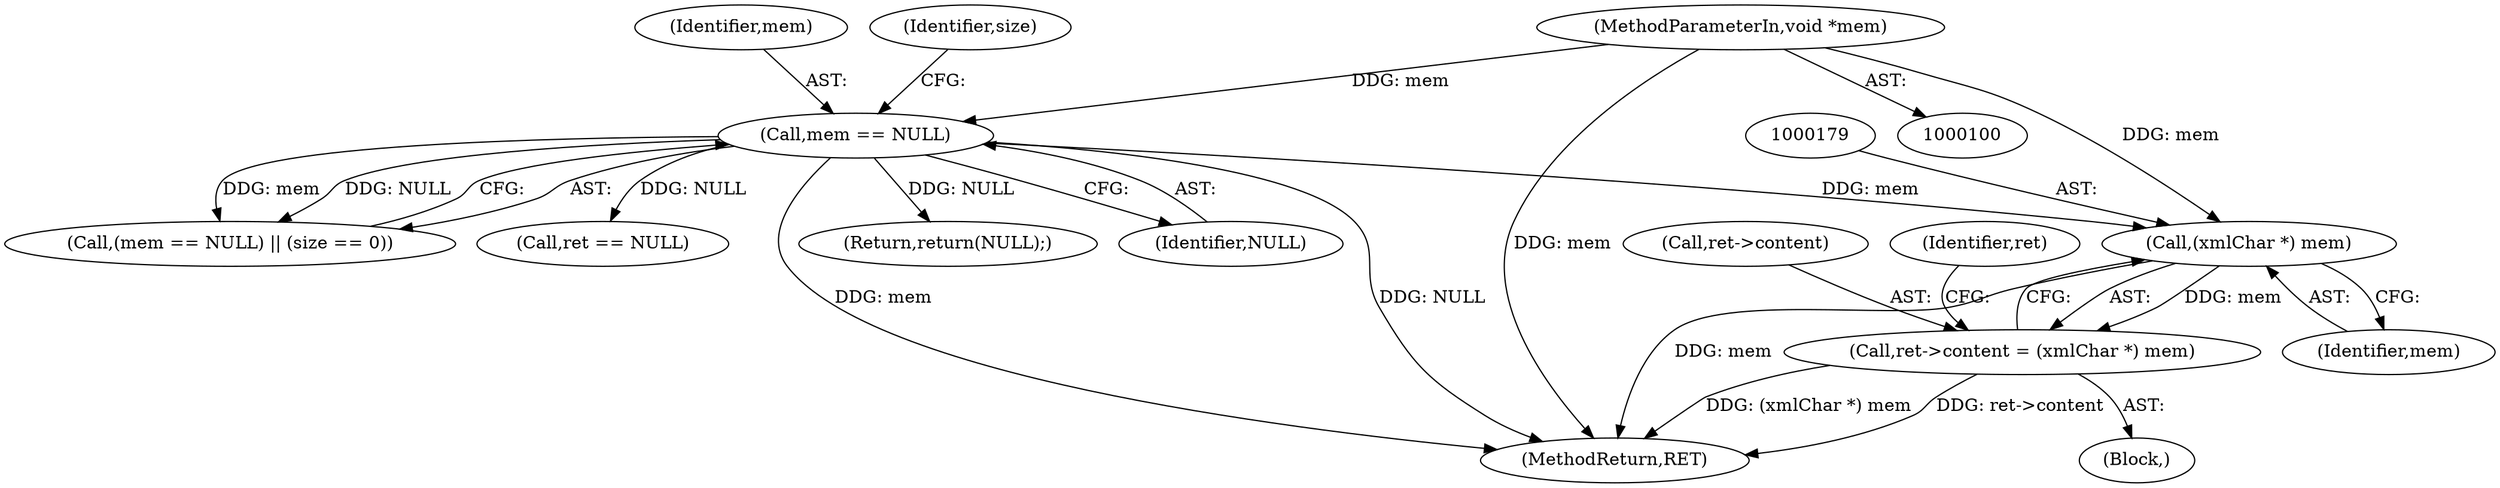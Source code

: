 digraph "1_Chrome_ce1446c00f0fd8f5a3b00727421be2124cb7370f_4@pointer" {
"1000178" [label="(Call,(xmlChar *) mem)"];
"1000107" [label="(Call,mem == NULL)"];
"1000101" [label="(MethodParameterIn,void *mem)"];
"1000174" [label="(Call,ret->content = (xmlChar *) mem)"];
"1000108" [label="(Identifier,mem)"];
"1000175" [label="(Call,ret->content)"];
"1000123" [label="(Call,ret == NULL)"];
"1000103" [label="(Block,)"];
"1000109" [label="(Identifier,NULL)"];
"1000183" [label="(Identifier,ret)"];
"1000180" [label="(Identifier,mem)"];
"1000101" [label="(MethodParameterIn,void *mem)"];
"1000111" [label="(Identifier,size)"];
"1000113" [label="(Return,return(NULL);)"];
"1000193" [label="(MethodReturn,RET)"];
"1000178" [label="(Call,(xmlChar *) mem)"];
"1000106" [label="(Call,(mem == NULL) || (size == 0))"];
"1000174" [label="(Call,ret->content = (xmlChar *) mem)"];
"1000107" [label="(Call,mem == NULL)"];
"1000178" -> "1000174"  [label="AST: "];
"1000178" -> "1000180"  [label="CFG: "];
"1000179" -> "1000178"  [label="AST: "];
"1000180" -> "1000178"  [label="AST: "];
"1000174" -> "1000178"  [label="CFG: "];
"1000178" -> "1000193"  [label="DDG: mem"];
"1000178" -> "1000174"  [label="DDG: mem"];
"1000107" -> "1000178"  [label="DDG: mem"];
"1000101" -> "1000178"  [label="DDG: mem"];
"1000107" -> "1000106"  [label="AST: "];
"1000107" -> "1000109"  [label="CFG: "];
"1000108" -> "1000107"  [label="AST: "];
"1000109" -> "1000107"  [label="AST: "];
"1000111" -> "1000107"  [label="CFG: "];
"1000106" -> "1000107"  [label="CFG: "];
"1000107" -> "1000193"  [label="DDG: mem"];
"1000107" -> "1000193"  [label="DDG: NULL"];
"1000107" -> "1000106"  [label="DDG: mem"];
"1000107" -> "1000106"  [label="DDG: NULL"];
"1000101" -> "1000107"  [label="DDG: mem"];
"1000107" -> "1000113"  [label="DDG: NULL"];
"1000107" -> "1000123"  [label="DDG: NULL"];
"1000101" -> "1000100"  [label="AST: "];
"1000101" -> "1000193"  [label="DDG: mem"];
"1000174" -> "1000103"  [label="AST: "];
"1000175" -> "1000174"  [label="AST: "];
"1000183" -> "1000174"  [label="CFG: "];
"1000174" -> "1000193"  [label="DDG: (xmlChar *) mem"];
"1000174" -> "1000193"  [label="DDG: ret->content"];
}
